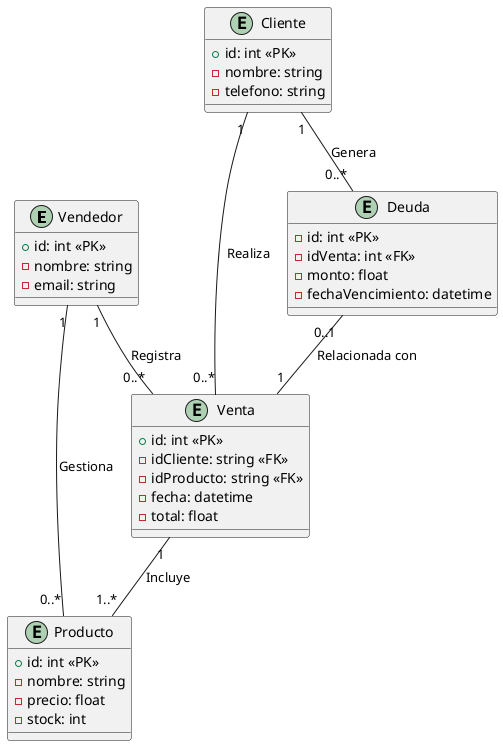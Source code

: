 @startuml
entity Vendedor {
    +id: int <<PK>>
    -nombre: string
    -email: string
}

entity Cliente {
    +id: int <<PK>>
    -nombre: string
    -telefono: string
}

entity Producto {
    +id: int <<PK>>
    -nombre: string
    -precio: float
    -stock: int
}

entity Venta {
    +id: int <<PK>>
    -idCliente: string <<FK>>
    -idProducto: string <<FK>>
    -fecha: datetime
    -total: float
}

entity Deuda {
    -id: int <<PK>>
    -idVenta: int <<FK>>
    -monto: float
    -fechaVencimiento: datetime
}

' Relaciones con cardinalidad
Vendedor "1" -- "0..*" Producto : "Gestiona"
Vendedor "1" -- "0..*" Venta : "Registra"
Cliente "1" -- "0..*" Venta : "Realiza"
Venta "1" -- "1..*" Producto : "Incluye"
Cliente "1" -- "0..*" Deuda : "Genera"
Deuda "0..1" -- "1" Venta : "Relacionada con"
@enduml
